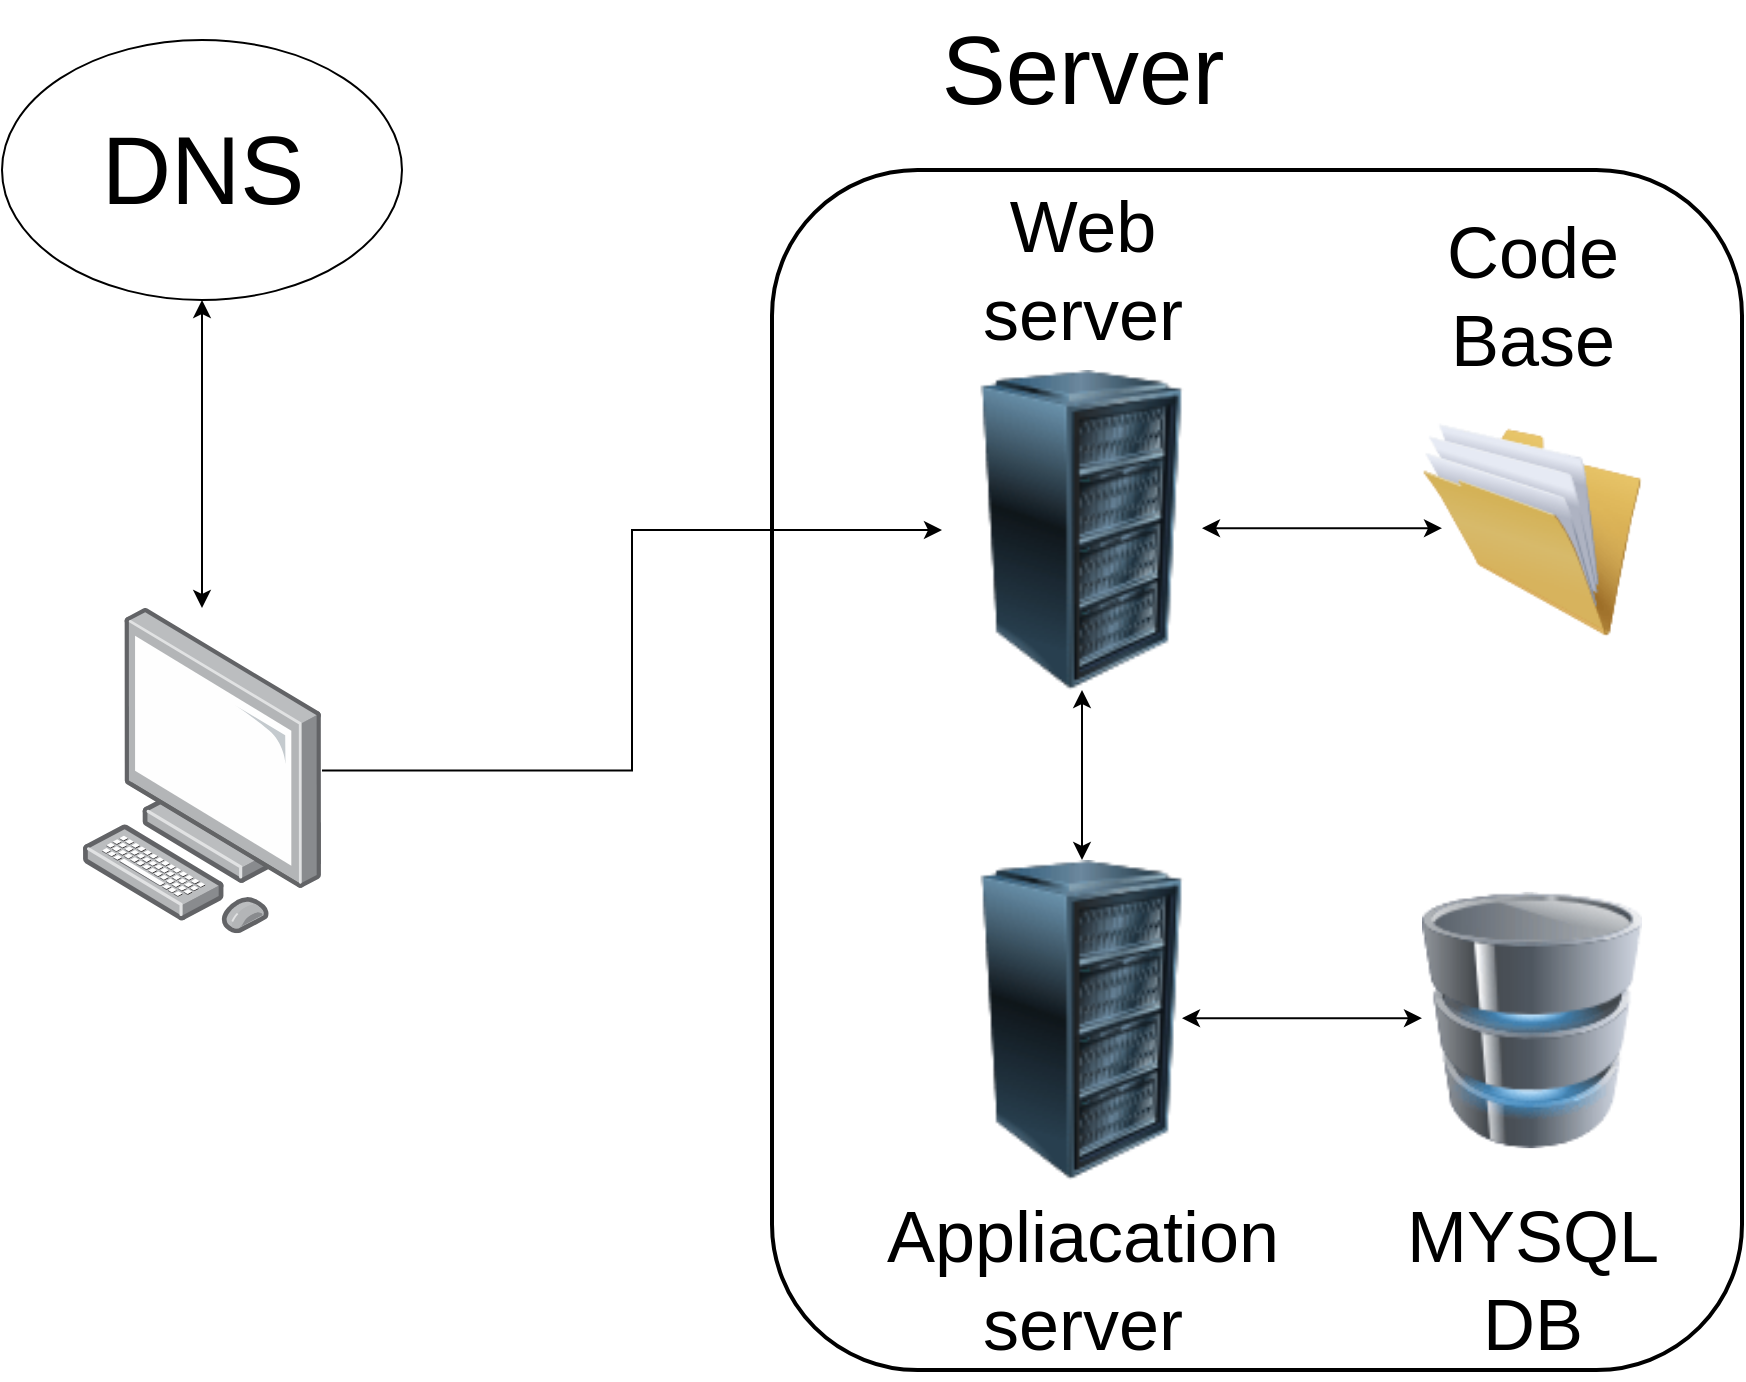 <mxfile version="21.7.2" type="github">
  <diagram name="Page-1" id="822b0af5-4adb-64df-f703-e8dfc1f81529">
    <mxGraphModel dx="1600" dy="869" grid="1" gridSize="10" guides="1" tooltips="1" connect="1" arrows="1" fold="1" page="1" pageScale="1" pageWidth="1100" pageHeight="850" background="none" math="0" shadow="0">
      <root>
        <mxCell id="0" />
        <mxCell id="1" parent="0" />
        <mxCell id="t5K60pOXcwjWEz2N4Qyh-13" style="edgeStyle=orthogonalEdgeStyle;rounded=0;orthogonalLoop=1;jettySize=auto;html=1;entryX=0;entryY=0.5;entryDx=0;entryDy=0;" parent="1" source="t5K60pOXcwjWEz2N4Qyh-1" target="t5K60pOXcwjWEz2N4Qyh-2" edge="1">
          <mxGeometry relative="1" as="geometry" />
        </mxCell>
        <mxCell id="t5K60pOXcwjWEz2N4Qyh-1" value="" style="image;points=[];aspect=fixed;html=1;align=center;shadow=0;dashed=0;image=img/lib/allied_telesis/computer_and_terminals/Personal_Computer.svg;" parent="1" vertex="1">
          <mxGeometry x="50" y="344" width="120" height="162.63" as="geometry" />
        </mxCell>
        <mxCell id="t5K60pOXcwjWEz2N4Qyh-2" value="" style="image;html=1;image=img/lib/clip_art/computers/Server_Rack_128x128.png" parent="1" vertex="1">
          <mxGeometry x="480" y="225" width="140" height="160" as="geometry" />
        </mxCell>
        <mxCell id="t5K60pOXcwjWEz2N4Qyh-4" value="" style="image;html=1;image=img/lib/clip_art/computers/Server_Rack_128x128.png" parent="1" vertex="1">
          <mxGeometry x="480" y="470" width="140" height="160" as="geometry" />
        </mxCell>
        <mxCell id="t5K60pOXcwjWEz2N4Qyh-5" value="" style="rounded=1;whiteSpace=wrap;html=1;fillColor=none;strokeColor=#000000;strokeWidth=2;" parent="1" vertex="1">
          <mxGeometry x="395" y="125" width="485" height="600" as="geometry" />
        </mxCell>
        <mxCell id="t5K60pOXcwjWEz2N4Qyh-6" value="" style="ellipse;whiteSpace=wrap;html=1;" parent="1" vertex="1">
          <mxGeometry x="10" y="60" width="200" height="130" as="geometry" />
        </mxCell>
        <mxCell id="t5K60pOXcwjWEz2N4Qyh-7" value="&lt;font style=&quot;font-size: 48px;&quot;&gt;Server&lt;/font&gt;" style="text;html=1;align=center;verticalAlign=middle;resizable=0;points=[];autosize=1;strokeColor=none;fillColor=none;" parent="1" vertex="1">
          <mxGeometry x="470" y="40" width="160" height="70" as="geometry" />
        </mxCell>
        <mxCell id="t5K60pOXcwjWEz2N4Qyh-9" value="&lt;font style=&quot;&quot;&gt;&lt;font style=&quot;font-size: 36px;&quot;&gt;Web&lt;br&gt;server&lt;/font&gt;&lt;br&gt;&lt;/font&gt;" style="text;html=1;align=center;verticalAlign=middle;resizable=0;points=[];autosize=1;strokeColor=none;fillColor=none;" parent="1" vertex="1">
          <mxGeometry x="490" y="125" width="120" height="100" as="geometry" />
        </mxCell>
        <mxCell id="t5K60pOXcwjWEz2N4Qyh-10" value="&lt;font style=&quot;&quot;&gt;&lt;font style=&quot;font-size: 36px;&quot;&gt;Appliacation&lt;br&gt;server&lt;/font&gt;&lt;br&gt;&lt;/font&gt;" style="text;html=1;align=center;verticalAlign=middle;resizable=0;points=[];autosize=1;strokeColor=none;fillColor=none;" parent="1" vertex="1">
          <mxGeometry x="440" y="630" width="220" height="100" as="geometry" />
        </mxCell>
        <mxCell id="t5K60pOXcwjWEz2N4Qyh-15" value="" style="endArrow=classic;startArrow=classic;html=1;rounded=0;" parent="1" target="t5K60pOXcwjWEz2N4Qyh-2" edge="1">
          <mxGeometry width="50" height="50" relative="1" as="geometry">
            <mxPoint x="550" y="470" as="sourcePoint" />
            <mxPoint x="600" y="420" as="targetPoint" />
          </mxGeometry>
        </mxCell>
        <mxCell id="t5K60pOXcwjWEz2N4Qyh-16" value="" style="endArrow=classic;startArrow=classic;html=1;rounded=0;entryX=0.5;entryY=1;entryDx=0;entryDy=0;" parent="1" source="t5K60pOXcwjWEz2N4Qyh-1" target="t5K60pOXcwjWEz2N4Qyh-6" edge="1">
          <mxGeometry width="50" height="50" relative="1" as="geometry">
            <mxPoint x="109.47" y="347.5" as="sourcePoint" />
            <mxPoint x="109.47" y="262.5" as="targetPoint" />
          </mxGeometry>
        </mxCell>
        <mxCell id="t5K60pOXcwjWEz2N4Qyh-17" value="&lt;font style=&quot;font-size: 48px;&quot;&gt;DNS&lt;/font&gt;" style="text;html=1;align=center;verticalAlign=middle;resizable=0;points=[];autosize=1;strokeColor=none;fillColor=none;" parent="1" vertex="1">
          <mxGeometry x="50" y="90" width="120" height="70" as="geometry" />
        </mxCell>
        <mxCell id="t5K60pOXcwjWEz2N4Qyh-18" value="" style="image;html=1;image=img/lib/clip_art/computers/Database_128x128.png" parent="1" vertex="1">
          <mxGeometry x="720" y="463" width="110" height="174" as="geometry" />
        </mxCell>
        <mxCell id="t5K60pOXcwjWEz2N4Qyh-19" value="&lt;font style=&quot;&quot;&gt;&lt;span style=&quot;font-size: 36px;&quot;&gt;MYSQL&lt;br&gt;DB&lt;/span&gt;&lt;br&gt;&lt;/font&gt;" style="text;html=1;align=center;verticalAlign=middle;resizable=0;points=[];autosize=1;strokeColor=none;fillColor=none;" parent="1" vertex="1">
          <mxGeometry x="700" y="630" width="150" height="100" as="geometry" />
        </mxCell>
        <mxCell id="t5K60pOXcwjWEz2N4Qyh-21" value="" style="endArrow=classic;startArrow=classic;html=1;rounded=0;" parent="1" edge="1">
          <mxGeometry width="50" height="50" relative="1" as="geometry">
            <mxPoint x="600" y="549.09" as="sourcePoint" />
            <mxPoint x="720" y="549.09" as="targetPoint" />
          </mxGeometry>
        </mxCell>
        <mxCell id="ULzSa3rQIOnoUFM7LlT5-3" value="" style="image;html=1;image=img/lib/clip_art/general/Full_Folder_128x128.png" vertex="1" parent="1">
          <mxGeometry x="720" y="237.5" width="110" height="135" as="geometry" />
        </mxCell>
        <mxCell id="ULzSa3rQIOnoUFM7LlT5-4" value="" style="endArrow=classic;startArrow=classic;html=1;rounded=0;" edge="1" parent="1">
          <mxGeometry width="50" height="50" relative="1" as="geometry">
            <mxPoint x="610" y="304.09" as="sourcePoint" />
            <mxPoint x="730" y="304.09" as="targetPoint" />
          </mxGeometry>
        </mxCell>
        <mxCell id="ULzSa3rQIOnoUFM7LlT5-5" value="&lt;font style=&quot;&quot;&gt;&lt;span style=&quot;font-size: 36px;&quot;&gt;Code&lt;br&gt;Base&lt;/span&gt;&lt;br&gt;&lt;/font&gt;" style="text;html=1;align=center;verticalAlign=middle;resizable=0;points=[];autosize=1;strokeColor=none;fillColor=none;" vertex="1" parent="1">
          <mxGeometry x="720" y="137.5" width="110" height="100" as="geometry" />
        </mxCell>
      </root>
    </mxGraphModel>
  </diagram>
</mxfile>

